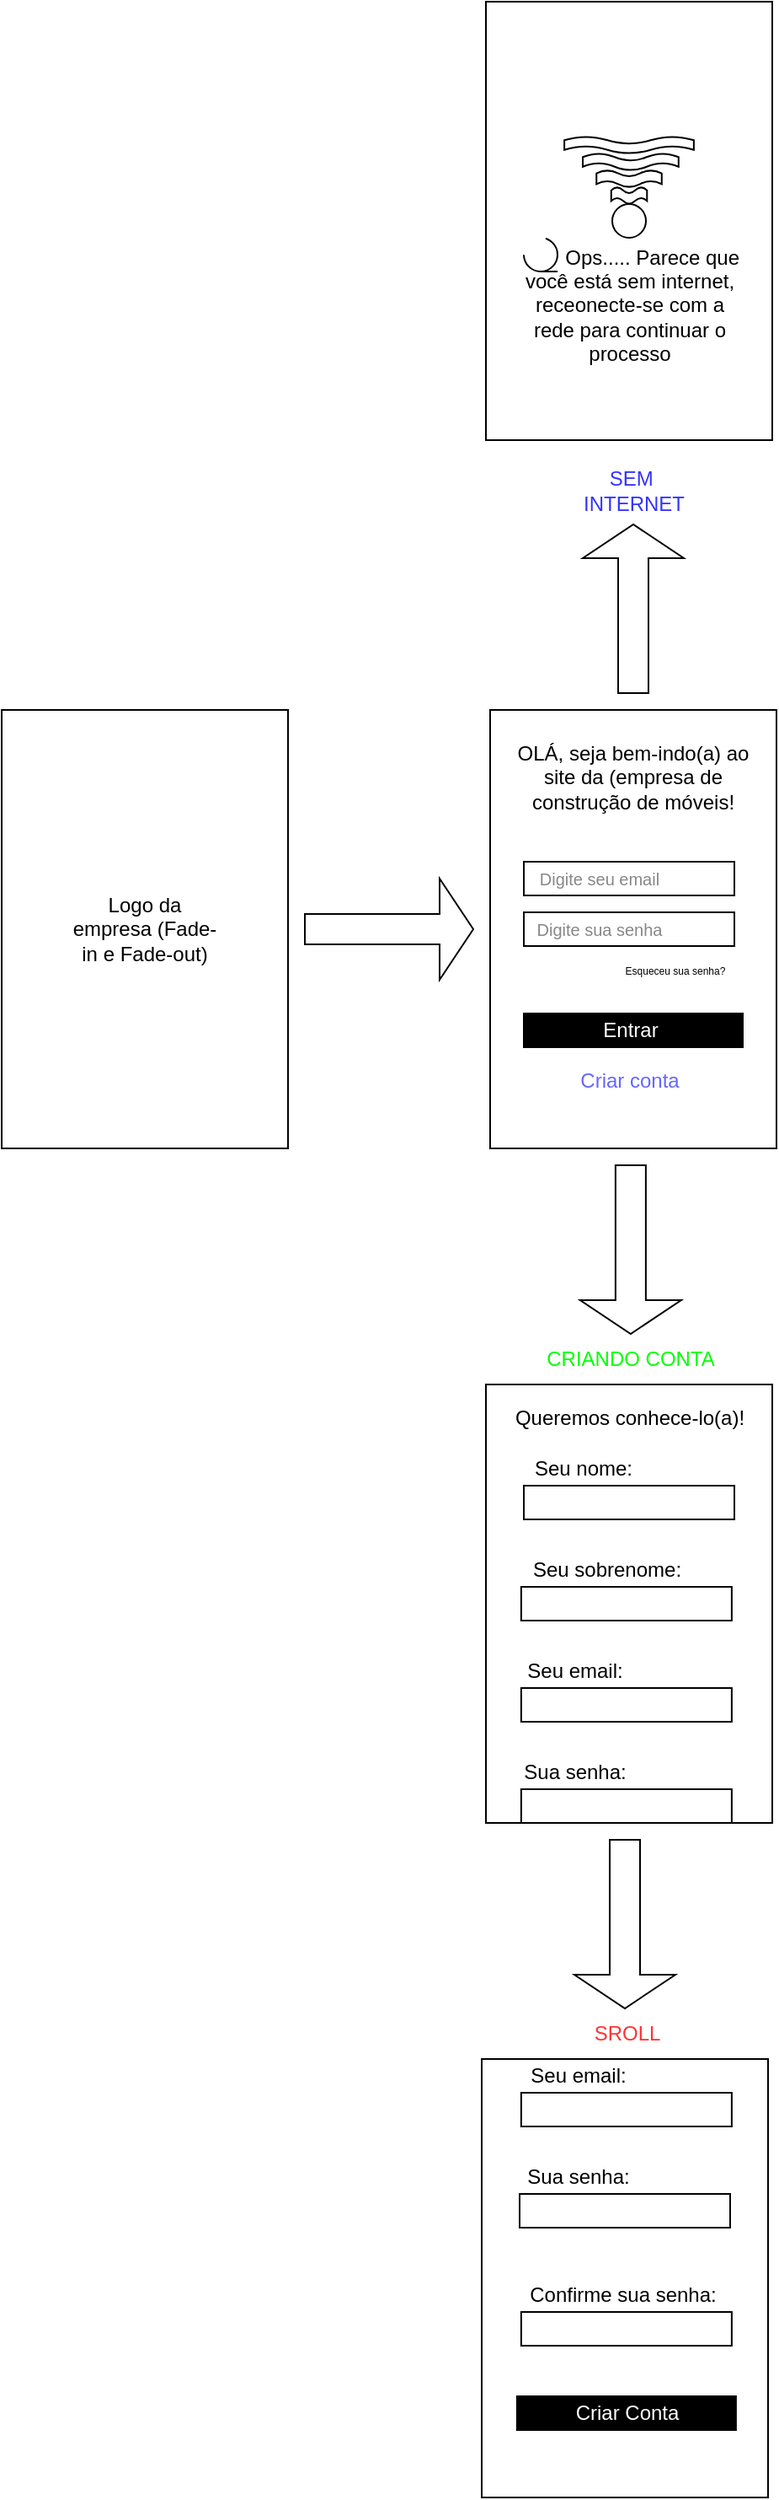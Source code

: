 <mxfile version="26.1.1">
  <diagram name="Page-1" id="0utltd2LSvBFcz6xtyCl">
    <mxGraphModel dx="1437" dy="1389" grid="1" gridSize="10" guides="1" tooltips="1" connect="1" arrows="1" fold="1" page="1" pageScale="1" pageWidth="850" pageHeight="1100" math="0" shadow="0">
      <root>
        <mxCell id="0" />
        <mxCell id="1" parent="0" />
        <mxCell id="AKdRP_uY8byEcLo2qlcU-4" value="" style="verticalLabelPosition=bottom;verticalAlign=top;html=1;shape=mxgraph.basic.rect;fillColor2=none;strokeWidth=1;size=0;indent=0;" vertex="1" parent="1">
          <mxGeometry x="40" y="50" width="170" height="260" as="geometry" />
        </mxCell>
        <mxCell id="AKdRP_uY8byEcLo2qlcU-5" value="" style="verticalLabelPosition=bottom;verticalAlign=top;html=1;shape=mxgraph.basic.rect;fillColor2=none;strokeWidth=1;size=20;indent=5;" vertex="1" parent="1">
          <mxGeometry x="60" y="140" width="125" height="20" as="geometry" />
        </mxCell>
        <mxCell id="AKdRP_uY8byEcLo2qlcU-6" value="&lt;font style=&quot;font-size: 10px; color: rgb(135, 135, 135);&quot;&gt;Digite seu email&lt;/font&gt;" style="text;html=1;align=center;verticalAlign=middle;whiteSpace=wrap;rounded=0;opacity=50;" vertex="1" parent="1">
          <mxGeometry x="60" y="137.5" width="90" height="25" as="geometry" />
        </mxCell>
        <mxCell id="AKdRP_uY8byEcLo2qlcU-8" value="" style="verticalLabelPosition=bottom;verticalAlign=top;html=1;shape=mxgraph.basic.rect;fillColor2=none;strokeWidth=1;size=20;indent=5;" vertex="1" parent="1">
          <mxGeometry x="60" y="170" width="125" height="20" as="geometry" />
        </mxCell>
        <mxCell id="AKdRP_uY8byEcLo2qlcU-9" value="&lt;font style=&quot;font-size: 10px; color: rgb(135, 135, 135);&quot;&gt;Digite sua senha&lt;/font&gt;" style="text;html=1;align=center;verticalAlign=middle;whiteSpace=wrap;rounded=0;opacity=50;" vertex="1" parent="1">
          <mxGeometry x="60" y="167.5" width="90" height="25" as="geometry" />
        </mxCell>
        <mxCell id="AKdRP_uY8byEcLo2qlcU-10" value="&lt;font style=&quot;font-size: 6px;&quot;&gt;Esqueceu sua senha?&lt;/font&gt;" style="text;html=1;align=center;verticalAlign=middle;whiteSpace=wrap;rounded=0;" vertex="1" parent="1">
          <mxGeometry x="115" y="192.5" width="70" height="20" as="geometry" />
        </mxCell>
        <mxCell id="AKdRP_uY8byEcLo2qlcU-11" value="OLÁ, seja bem-indo(a) ao site da (empresa de construção de móveis!" style="text;html=1;align=center;verticalAlign=middle;whiteSpace=wrap;rounded=0;" vertex="1" parent="1">
          <mxGeometry x="55" y="50" width="140" height="80" as="geometry" />
        </mxCell>
        <mxCell id="AKdRP_uY8byEcLo2qlcU-12" value="" style="verticalLabelPosition=bottom;verticalAlign=top;html=1;shape=mxgraph.basic.rect;fillColor2=none;strokeWidth=1;size=0;indent=0;" vertex="1" parent="1">
          <mxGeometry x="-250" y="50" width="170" height="260" as="geometry" />
        </mxCell>
        <mxCell id="AKdRP_uY8byEcLo2qlcU-13" value="Logo da empresa (Fade-in e Fade-out)" style="text;html=1;align=center;verticalAlign=middle;whiteSpace=wrap;rounded=0;" vertex="1" parent="1">
          <mxGeometry x="-210" y="165" width="90" height="30" as="geometry" />
        </mxCell>
        <mxCell id="AKdRP_uY8byEcLo2qlcU-14" value="" style="shape=singleArrow;whiteSpace=wrap;html=1;" vertex="1" parent="1">
          <mxGeometry x="-70" y="150" width="100" height="60" as="geometry" />
        </mxCell>
        <mxCell id="AKdRP_uY8byEcLo2qlcU-15" value="" style="shape=singleArrow;direction=north;whiteSpace=wrap;html=1;" vertex="1" parent="1">
          <mxGeometry x="95" y="-60" width="60" height="100" as="geometry" />
        </mxCell>
        <mxCell id="AKdRP_uY8byEcLo2qlcU-16" value="&lt;font style=&quot;color: rgb(51, 51, 255);&quot;&gt;SEM&amp;nbsp;&lt;/font&gt;&lt;div&gt;&lt;font style=&quot;color: rgb(51, 51, 255);&quot;&gt;INTERNET&lt;/font&gt;&lt;/div&gt;" style="text;html=1;align=center;verticalAlign=middle;resizable=0;points=[];autosize=1;strokeColor=none;fillColor=none;" vertex="1" parent="1">
          <mxGeometry x="85" y="-100" width="80" height="40" as="geometry" />
        </mxCell>
        <mxCell id="AKdRP_uY8byEcLo2qlcU-17" value="" style="verticalLabelPosition=bottom;verticalAlign=top;html=1;shape=mxgraph.basic.rect;fillColor2=none;strokeWidth=1;size=0;indent=0;" vertex="1" parent="1">
          <mxGeometry x="37.5" y="-370" width="170" height="260" as="geometry" />
        </mxCell>
        <mxCell id="AKdRP_uY8byEcLo2qlcU-19" value="" style="ellipse;whiteSpace=wrap;html=1;aspect=fixed;" vertex="1" parent="1">
          <mxGeometry x="112.5" y="-250" width="20" height="20" as="geometry" />
        </mxCell>
        <mxCell id="AKdRP_uY8byEcLo2qlcU-24" value="" style="verticalLabelPosition=bottom;verticalAlign=top;html=1;shape=mxgraph.basic.wave2;dy=0.37;" vertex="1" parent="1">
          <mxGeometry x="111.88" y="-260" width="21.25" height="10" as="geometry" />
        </mxCell>
        <mxCell id="AKdRP_uY8byEcLo2qlcU-25" value="" style="verticalLabelPosition=bottom;verticalAlign=top;html=1;shape=mxgraph.basic.wave2;dy=0.37;" vertex="1" parent="1">
          <mxGeometry x="103.13" y="-270" width="38.75" height="10" as="geometry" />
        </mxCell>
        <mxCell id="AKdRP_uY8byEcLo2qlcU-26" value="" style="verticalLabelPosition=bottom;verticalAlign=top;html=1;shape=mxgraph.basic.wave2;dy=0.43;rotation=0;" vertex="1" parent="1">
          <mxGeometry x="95" y="-280" width="56.88" height="10" as="geometry" />
        </mxCell>
        <mxCell id="AKdRP_uY8byEcLo2qlcU-31" value="" style="verticalLabelPosition=bottom;verticalAlign=top;html=1;shape=mxgraph.basic.wave2;dy=0.43;rotation=0;" vertex="1" parent="1">
          <mxGeometry x="84.06" y="-290" width="76.88" height="10" as="geometry" />
        </mxCell>
        <mxCell id="AKdRP_uY8byEcLo2qlcU-32" value="&lt;span style=&quot;white-space: pre;&quot;&gt;&#x9;&lt;/span&gt;Ops..... Parece que você está sem internet, receonecte-se com a rede para continuar o processo" style="text;html=1;align=center;verticalAlign=middle;whiteSpace=wrap;rounded=0;" vertex="1" parent="1">
          <mxGeometry x="52.5" y="-230" width="140" height="80" as="geometry" />
        </mxCell>
        <mxCell id="AKdRP_uY8byEcLo2qlcU-33" value="" style="shape=tapeData;whiteSpace=wrap;html=1;perimeter=ellipsePerimeter;" vertex="1" parent="1">
          <mxGeometry x="60" y="-230" width="20" height="20" as="geometry" />
        </mxCell>
        <mxCell id="AKdRP_uY8byEcLo2qlcU-34" value="" style="shape=tapeData;whiteSpace=wrap;html=1;perimeter=ellipsePerimeter;strokeColor=#FFFFFF;" vertex="1" parent="1">
          <mxGeometry x="52.5" y="-240" width="20" height="20" as="geometry" />
        </mxCell>
        <mxCell id="AKdRP_uY8byEcLo2qlcU-35" value="" style="rounded=0;whiteSpace=wrap;html=1;fillColor=#000000;" vertex="1" parent="1">
          <mxGeometry x="60" y="230" width="130" height="20" as="geometry" />
        </mxCell>
        <mxCell id="AKdRP_uY8byEcLo2qlcU-36" value="&lt;font style=&quot;color: rgb(255, 255, 255);&quot;&gt;Entrar&lt;/font&gt;" style="text;html=1;align=center;verticalAlign=middle;resizable=0;points=[];autosize=1;strokeColor=none;fillColor=none;" vertex="1" parent="1">
          <mxGeometry x="92.5" y="225" width="60" height="30" as="geometry" />
        </mxCell>
        <mxCell id="AKdRP_uY8byEcLo2qlcU-37" value="&lt;font style=&quot;color: rgb(102, 102, 255);&quot;&gt;Criar conta&lt;/font&gt;" style="text;html=1;align=center;verticalAlign=middle;whiteSpace=wrap;rounded=0;" vertex="1" parent="1">
          <mxGeometry x="53.44" y="240" width="140" height="60" as="geometry" />
        </mxCell>
        <mxCell id="AKdRP_uY8byEcLo2qlcU-38" value="" style="shape=singleArrow;direction=south;whiteSpace=wrap;html=1;" vertex="1" parent="1">
          <mxGeometry x="93.44" y="320" width="60" height="100" as="geometry" />
        </mxCell>
        <mxCell id="AKdRP_uY8byEcLo2qlcU-39" value="" style="verticalLabelPosition=bottom;verticalAlign=top;html=1;shape=mxgraph.basic.rect;fillColor2=none;strokeWidth=1;size=0;indent=0;" vertex="1" parent="1">
          <mxGeometry x="37.51" y="450" width="170" height="260" as="geometry" />
        </mxCell>
        <mxCell id="AKdRP_uY8byEcLo2qlcU-40" value="&lt;font style=&quot;color: rgb(0, 255, 0);&quot;&gt;CRIANDO CONTA&lt;/font&gt;" style="text;html=1;align=center;verticalAlign=middle;resizable=0;points=[];autosize=1;strokeColor=none;fillColor=none;" vertex="1" parent="1">
          <mxGeometry x="62.5" y="420" width="120" height="30" as="geometry" />
        </mxCell>
        <mxCell id="AKdRP_uY8byEcLo2qlcU-41" value="" style="verticalLabelPosition=bottom;verticalAlign=top;html=1;shape=mxgraph.basic.rect;fillColor2=none;strokeWidth=1;size=20;indent=5;" vertex="1" parent="1">
          <mxGeometry x="60" y="510" width="125" height="20" as="geometry" />
        </mxCell>
        <mxCell id="AKdRP_uY8byEcLo2qlcU-42" value="Queremos conhece-lo(a)!" style="text;html=1;align=center;verticalAlign=middle;whiteSpace=wrap;rounded=0;" vertex="1" parent="1">
          <mxGeometry x="48.44" y="430" width="150" height="80" as="geometry" />
        </mxCell>
        <mxCell id="AKdRP_uY8byEcLo2qlcU-43" value="Seu nome:" style="text;html=1;align=center;verticalAlign=middle;whiteSpace=wrap;rounded=0;" vertex="1" parent="1">
          <mxGeometry x="62.5" y="460" width="65" height="80" as="geometry" />
        </mxCell>
        <mxCell id="AKdRP_uY8byEcLo2qlcU-44" value="Seu sobrenome:" style="text;html=1;align=center;verticalAlign=middle;whiteSpace=wrap;rounded=0;" vertex="1" parent="1">
          <mxGeometry x="58.44" y="520" width="102.5" height="80" as="geometry" />
        </mxCell>
        <mxCell id="AKdRP_uY8byEcLo2qlcU-45" value="" style="verticalLabelPosition=bottom;verticalAlign=top;html=1;shape=mxgraph.basic.rect;fillColor2=none;strokeWidth=1;size=20;indent=5;" vertex="1" parent="1">
          <mxGeometry x="58.44" y="570" width="125" height="20" as="geometry" />
        </mxCell>
        <mxCell id="AKdRP_uY8byEcLo2qlcU-46" value="Seu email:" style="text;html=1;align=center;verticalAlign=middle;whiteSpace=wrap;rounded=0;" vertex="1" parent="1">
          <mxGeometry x="58.44" y="580" width="65" height="80" as="geometry" />
        </mxCell>
        <mxCell id="AKdRP_uY8byEcLo2qlcU-47" value="" style="verticalLabelPosition=bottom;verticalAlign=top;html=1;shape=mxgraph.basic.rect;fillColor2=none;strokeWidth=1;size=20;indent=5;" vertex="1" parent="1">
          <mxGeometry x="58.44" y="630" width="125" height="20" as="geometry" />
        </mxCell>
        <mxCell id="AKdRP_uY8byEcLo2qlcU-48" value="Sua senha:" style="text;html=1;align=center;verticalAlign=middle;whiteSpace=wrap;rounded=0;" vertex="1" parent="1">
          <mxGeometry x="58.44" y="640" width="65" height="80" as="geometry" />
        </mxCell>
        <mxCell id="AKdRP_uY8byEcLo2qlcU-49" value="" style="verticalLabelPosition=bottom;verticalAlign=top;html=1;shape=mxgraph.basic.rect;fillColor2=none;strokeWidth=1;size=20;indent=5;" vertex="1" parent="1">
          <mxGeometry x="58.44" y="690" width="125" height="20" as="geometry" />
        </mxCell>
        <mxCell id="AKdRP_uY8byEcLo2qlcU-50" value="" style="verticalLabelPosition=bottom;verticalAlign=top;html=1;shape=mxgraph.basic.rect;fillColor2=none;strokeWidth=1;size=0;indent=0;" vertex="1" parent="1">
          <mxGeometry x="35" y="850" width="170" height="260" as="geometry" />
        </mxCell>
        <mxCell id="AKdRP_uY8byEcLo2qlcU-51" value="" style="shape=singleArrow;direction=south;whiteSpace=wrap;html=1;" vertex="1" parent="1">
          <mxGeometry x="90" y="720" width="60" height="100" as="geometry" />
        </mxCell>
        <mxCell id="AKdRP_uY8byEcLo2qlcU-52" value="&lt;font style=&quot;color: light-dark(rgb(255, 51, 51), rgb(168, 168, 255));&quot;&gt;SROLL&lt;/font&gt;" style="text;html=1;align=center;verticalAlign=middle;resizable=0;points=[];autosize=1;strokeColor=none;fillColor=none;" vertex="1" parent="1">
          <mxGeometry x="90.94" y="820" width="60" height="30" as="geometry" />
        </mxCell>
        <mxCell id="AKdRP_uY8byEcLo2qlcU-53" value="Sua senha:" style="text;html=1;align=center;verticalAlign=middle;whiteSpace=wrap;rounded=0;" vertex="1" parent="1">
          <mxGeometry x="60" y="880" width="65" height="80" as="geometry" />
        </mxCell>
        <mxCell id="AKdRP_uY8byEcLo2qlcU-54" value="" style="verticalLabelPosition=bottom;verticalAlign=top;html=1;shape=mxgraph.basic.rect;fillColor2=none;strokeWidth=1;size=20;indent=5;" vertex="1" parent="1">
          <mxGeometry x="57.5" y="930" width="125" height="20" as="geometry" />
        </mxCell>
        <mxCell id="AKdRP_uY8byEcLo2qlcU-55" value="Seu email:" style="text;html=1;align=center;verticalAlign=middle;whiteSpace=wrap;rounded=0;" vertex="1" parent="1">
          <mxGeometry x="60" y="820" width="65" height="80" as="geometry" />
        </mxCell>
        <mxCell id="AKdRP_uY8byEcLo2qlcU-56" value="" style="verticalLabelPosition=bottom;verticalAlign=top;html=1;shape=mxgraph.basic.rect;fillColor2=none;strokeWidth=1;size=20;indent=5;" vertex="1" parent="1">
          <mxGeometry x="58.44" y="870" width="125" height="20" as="geometry" />
        </mxCell>
        <mxCell id="AKdRP_uY8byEcLo2qlcU-57" value="Confirme sua senha:" style="text;html=1;align=center;verticalAlign=middle;whiteSpace=wrap;rounded=0;" vertex="1" parent="1">
          <mxGeometry x="60" y="950" width="117.5" height="80" as="geometry" />
        </mxCell>
        <mxCell id="AKdRP_uY8byEcLo2qlcU-58" value="" style="verticalLabelPosition=bottom;verticalAlign=top;html=1;shape=mxgraph.basic.rect;fillColor2=none;strokeWidth=1;size=20;indent=5;" vertex="1" parent="1">
          <mxGeometry x="58.44" y="1000" width="125" height="20" as="geometry" />
        </mxCell>
        <mxCell id="AKdRP_uY8byEcLo2qlcU-59" value="" style="rounded=0;whiteSpace=wrap;html=1;fillColor=#000000;" vertex="1" parent="1">
          <mxGeometry x="55.94" y="1050" width="130" height="20" as="geometry" />
        </mxCell>
        <mxCell id="AKdRP_uY8byEcLo2qlcU-60" value="&lt;font style=&quot;color: rgb(255, 255, 255);&quot;&gt;Criar Conta&lt;/font&gt;" style="text;html=1;align=center;verticalAlign=middle;resizable=0;points=[];autosize=1;strokeColor=none;fillColor=none;" vertex="1" parent="1">
          <mxGeometry x="75.94" y="1045" width="90" height="30" as="geometry" />
        </mxCell>
      </root>
    </mxGraphModel>
  </diagram>
</mxfile>
